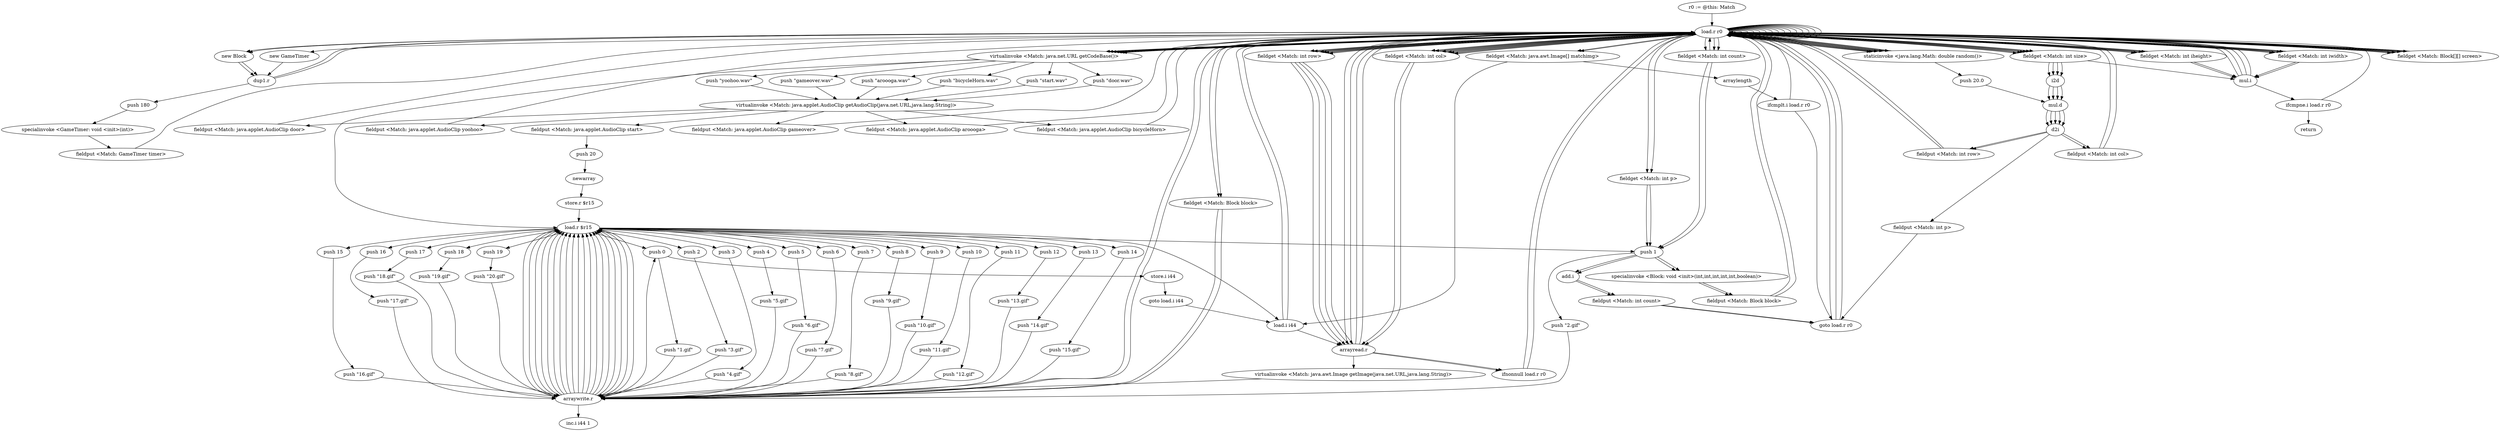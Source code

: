 digraph "" {
    "r0 := @this: Match"
    "load.r r0"
    "r0 := @this: Match"->"load.r r0";
    "new GameTimer"
    "load.r r0"->"new GameTimer";
    "dup1.r"
    "new GameTimer"->"dup1.r";
    "push 180"
    "dup1.r"->"push 180";
    "specialinvoke <GameTimer: void <init>(int)>"
    "push 180"->"specialinvoke <GameTimer: void <init>(int)>";
    "fieldput <Match: GameTimer timer>"
    "specialinvoke <GameTimer: void <init>(int)>"->"fieldput <Match: GameTimer timer>";
    "fieldput <Match: GameTimer timer>"->"load.r r0";
    "load.r r0"->"load.r r0";
    "load.r r0"->"load.r r0";
    "virtualinvoke <Match: java.net.URL getCodeBase()>"
    "load.r r0"->"virtualinvoke <Match: java.net.URL getCodeBase()>";
    "push \"door.wav\""
    "virtualinvoke <Match: java.net.URL getCodeBase()>"->"push \"door.wav\"";
    "virtualinvoke <Match: java.applet.AudioClip getAudioClip(java.net.URL,java.lang.String)>"
    "push \"door.wav\""->"virtualinvoke <Match: java.applet.AudioClip getAudioClip(java.net.URL,java.lang.String)>";
    "fieldput <Match: java.applet.AudioClip door>"
    "virtualinvoke <Match: java.applet.AudioClip getAudioClip(java.net.URL,java.lang.String)>"->"fieldput <Match: java.applet.AudioClip door>";
    "fieldput <Match: java.applet.AudioClip door>"->"load.r r0";
    "load.r r0"->"load.r r0";
    "load.r r0"->"load.r r0";
    "load.r r0"->"virtualinvoke <Match: java.net.URL getCodeBase()>";
    "push \"yoohoo.wav\""
    "virtualinvoke <Match: java.net.URL getCodeBase()>"->"push \"yoohoo.wav\"";
    "push \"yoohoo.wav\""->"virtualinvoke <Match: java.applet.AudioClip getAudioClip(java.net.URL,java.lang.String)>";
    "fieldput <Match: java.applet.AudioClip yoohoo>"
    "virtualinvoke <Match: java.applet.AudioClip getAudioClip(java.net.URL,java.lang.String)>"->"fieldput <Match: java.applet.AudioClip yoohoo>";
    "fieldput <Match: java.applet.AudioClip yoohoo>"->"load.r r0";
    "load.r r0"->"load.r r0";
    "load.r r0"->"load.r r0";
    "load.r r0"->"virtualinvoke <Match: java.net.URL getCodeBase()>";
    "push \"gameover.wav\""
    "virtualinvoke <Match: java.net.URL getCodeBase()>"->"push \"gameover.wav\"";
    "push \"gameover.wav\""->"virtualinvoke <Match: java.applet.AudioClip getAudioClip(java.net.URL,java.lang.String)>";
    "fieldput <Match: java.applet.AudioClip gameover>"
    "virtualinvoke <Match: java.applet.AudioClip getAudioClip(java.net.URL,java.lang.String)>"->"fieldput <Match: java.applet.AudioClip gameover>";
    "fieldput <Match: java.applet.AudioClip gameover>"->"load.r r0";
    "load.r r0"->"load.r r0";
    "load.r r0"->"load.r r0";
    "load.r r0"->"virtualinvoke <Match: java.net.URL getCodeBase()>";
    "push \"aroooga.wav\""
    "virtualinvoke <Match: java.net.URL getCodeBase()>"->"push \"aroooga.wav\"";
    "push \"aroooga.wav\""->"virtualinvoke <Match: java.applet.AudioClip getAudioClip(java.net.URL,java.lang.String)>";
    "fieldput <Match: java.applet.AudioClip aroooga>"
    "virtualinvoke <Match: java.applet.AudioClip getAudioClip(java.net.URL,java.lang.String)>"->"fieldput <Match: java.applet.AudioClip aroooga>";
    "fieldput <Match: java.applet.AudioClip aroooga>"->"load.r r0";
    "load.r r0"->"load.r r0";
    "load.r r0"->"load.r r0";
    "load.r r0"->"virtualinvoke <Match: java.net.URL getCodeBase()>";
    "push \"bicycleHorn.wav\""
    "virtualinvoke <Match: java.net.URL getCodeBase()>"->"push \"bicycleHorn.wav\"";
    "push \"bicycleHorn.wav\""->"virtualinvoke <Match: java.applet.AudioClip getAudioClip(java.net.URL,java.lang.String)>";
    "fieldput <Match: java.applet.AudioClip bicycleHorn>"
    "virtualinvoke <Match: java.applet.AudioClip getAudioClip(java.net.URL,java.lang.String)>"->"fieldput <Match: java.applet.AudioClip bicycleHorn>";
    "fieldput <Match: java.applet.AudioClip bicycleHorn>"->"load.r r0";
    "load.r r0"->"load.r r0";
    "load.r r0"->"load.r r0";
    "load.r r0"->"virtualinvoke <Match: java.net.URL getCodeBase()>";
    "push \"start.wav\""
    "virtualinvoke <Match: java.net.URL getCodeBase()>"->"push \"start.wav\"";
    "push \"start.wav\""->"virtualinvoke <Match: java.applet.AudioClip getAudioClip(java.net.URL,java.lang.String)>";
    "fieldput <Match: java.applet.AudioClip start>"
    "virtualinvoke <Match: java.applet.AudioClip getAudioClip(java.net.URL,java.lang.String)>"->"fieldput <Match: java.applet.AudioClip start>";
    "push 20"
    "fieldput <Match: java.applet.AudioClip start>"->"push 20";
    "newarray"
    "push 20"->"newarray";
    "store.r $r15"
    "newarray"->"store.r $r15";
    "load.r $r15"
    "store.r $r15"->"load.r $r15";
    "push 0"
    "load.r $r15"->"push 0";
    "push \"1.gif\""
    "push 0"->"push \"1.gif\"";
    "arraywrite.r"
    "push \"1.gif\""->"arraywrite.r";
    "arraywrite.r"->"load.r $r15";
    "push 1"
    "load.r $r15"->"push 1";
    "push \"2.gif\""
    "push 1"->"push \"2.gif\"";
    "push \"2.gif\""->"arraywrite.r";
    "arraywrite.r"->"load.r $r15";
    "push 2"
    "load.r $r15"->"push 2";
    "push \"3.gif\""
    "push 2"->"push \"3.gif\"";
    "push \"3.gif\""->"arraywrite.r";
    "arraywrite.r"->"load.r $r15";
    "push 3"
    "load.r $r15"->"push 3";
    "push \"4.gif\""
    "push 3"->"push \"4.gif\"";
    "push \"4.gif\""->"arraywrite.r";
    "arraywrite.r"->"load.r $r15";
    "push 4"
    "load.r $r15"->"push 4";
    "push \"5.gif\""
    "push 4"->"push \"5.gif\"";
    "push \"5.gif\""->"arraywrite.r";
    "arraywrite.r"->"load.r $r15";
    "push 5"
    "load.r $r15"->"push 5";
    "push \"6.gif\""
    "push 5"->"push \"6.gif\"";
    "push \"6.gif\""->"arraywrite.r";
    "arraywrite.r"->"load.r $r15";
    "push 6"
    "load.r $r15"->"push 6";
    "push \"7.gif\""
    "push 6"->"push \"7.gif\"";
    "push \"7.gif\""->"arraywrite.r";
    "arraywrite.r"->"load.r $r15";
    "push 7"
    "load.r $r15"->"push 7";
    "push \"8.gif\""
    "push 7"->"push \"8.gif\"";
    "push \"8.gif\""->"arraywrite.r";
    "arraywrite.r"->"load.r $r15";
    "push 8"
    "load.r $r15"->"push 8";
    "push \"9.gif\""
    "push 8"->"push \"9.gif\"";
    "push \"9.gif\""->"arraywrite.r";
    "arraywrite.r"->"load.r $r15";
    "push 9"
    "load.r $r15"->"push 9";
    "push \"10.gif\""
    "push 9"->"push \"10.gif\"";
    "push \"10.gif\""->"arraywrite.r";
    "arraywrite.r"->"load.r $r15";
    "push 10"
    "load.r $r15"->"push 10";
    "push \"11.gif\""
    "push 10"->"push \"11.gif\"";
    "push \"11.gif\""->"arraywrite.r";
    "arraywrite.r"->"load.r $r15";
    "push 11"
    "load.r $r15"->"push 11";
    "push \"12.gif\""
    "push 11"->"push \"12.gif\"";
    "push \"12.gif\""->"arraywrite.r";
    "arraywrite.r"->"load.r $r15";
    "push 12"
    "load.r $r15"->"push 12";
    "push \"13.gif\""
    "push 12"->"push \"13.gif\"";
    "push \"13.gif\""->"arraywrite.r";
    "arraywrite.r"->"load.r $r15";
    "push 13"
    "load.r $r15"->"push 13";
    "push \"14.gif\""
    "push 13"->"push \"14.gif\"";
    "push \"14.gif\""->"arraywrite.r";
    "arraywrite.r"->"load.r $r15";
    "push 14"
    "load.r $r15"->"push 14";
    "push \"15.gif\""
    "push 14"->"push \"15.gif\"";
    "push \"15.gif\""->"arraywrite.r";
    "arraywrite.r"->"load.r $r15";
    "push 15"
    "load.r $r15"->"push 15";
    "push \"16.gif\""
    "push 15"->"push \"16.gif\"";
    "push \"16.gif\""->"arraywrite.r";
    "arraywrite.r"->"load.r $r15";
    "push 16"
    "load.r $r15"->"push 16";
    "push \"17.gif\""
    "push 16"->"push \"17.gif\"";
    "push \"17.gif\""->"arraywrite.r";
    "arraywrite.r"->"load.r $r15";
    "push 17"
    "load.r $r15"->"push 17";
    "push \"18.gif\""
    "push 17"->"push \"18.gif\"";
    "push \"18.gif\""->"arraywrite.r";
    "arraywrite.r"->"load.r $r15";
    "push 18"
    "load.r $r15"->"push 18";
    "push \"19.gif\""
    "push 18"->"push \"19.gif\"";
    "push \"19.gif\""->"arraywrite.r";
    "arraywrite.r"->"load.r $r15";
    "push 19"
    "load.r $r15"->"push 19";
    "push \"20.gif\""
    "push 19"->"push \"20.gif\"";
    "push \"20.gif\""->"arraywrite.r";
    "arraywrite.r"->"push 0";
    "store.i i44"
    "push 0"->"store.i i44";
    "goto load.i i44"
    "store.i i44"->"goto load.i i44";
    "load.i i44"
    "goto load.i i44"->"load.i i44";
    "load.i i44"->"load.r r0";
    "fieldget <Match: java.awt.Image[] matchimg>"
    "load.r r0"->"fieldget <Match: java.awt.Image[] matchimg>";
    "arraylength"
    "fieldget <Match: java.awt.Image[] matchimg>"->"arraylength";
    "ifcmplt.i load.r r0"
    "arraylength"->"ifcmplt.i load.r r0";
    "goto load.r r0"
    "ifcmplt.i load.r r0"->"goto load.r r0";
    "goto load.r r0"->"load.r r0";
    "fieldget <Match: int count>"
    "load.r r0"->"fieldget <Match: int count>";
    "fieldget <Match: int count>"->"load.r r0";
    "fieldget <Match: int size>"
    "load.r r0"->"fieldget <Match: int size>";
    "fieldget <Match: int size>"->"load.r r0";
    "load.r r0"->"fieldget <Match: int size>";
    "mul.i"
    "fieldget <Match: int size>"->"mul.i";
    "ifcmpne.i load.r r0"
    "mul.i"->"ifcmpne.i load.r r0";
    "return"
    "ifcmpne.i load.r r0"->"return";
    "ifcmpne.i load.r r0"->"load.r r0";
    "staticinvoke <java.lang.Math: double random()>"
    "load.r r0"->"staticinvoke <java.lang.Math: double random()>";
    "push 20.0"
    "staticinvoke <java.lang.Math: double random()>"->"push 20.0";
    "mul.d"
    "push 20.0"->"mul.d";
    "d2i"
    "mul.d"->"d2i";
    "fieldput <Match: int p>"
    "d2i"->"fieldput <Match: int p>";
    "fieldput <Match: int p>"->"goto load.r r0";
    "goto load.r r0"->"load.r r0";
    "load.r r0"->"staticinvoke <java.lang.Math: double random()>";
    "staticinvoke <java.lang.Math: double random()>"->"load.r r0";
    "load.r r0"->"fieldget <Match: int size>";
    "i2d"
    "fieldget <Match: int size>"->"i2d";
    "i2d"->"mul.d";
    "mul.d"->"d2i";
    "fieldput <Match: int row>"
    "d2i"->"fieldput <Match: int row>";
    "fieldput <Match: int row>"->"load.r r0";
    "load.r r0"->"staticinvoke <java.lang.Math: double random()>";
    "staticinvoke <java.lang.Math: double random()>"->"load.r r0";
    "load.r r0"->"fieldget <Match: int size>";
    "fieldget <Match: int size>"->"i2d";
    "i2d"->"mul.d";
    "mul.d"->"d2i";
    "fieldput <Match: int col>"
    "d2i"->"fieldput <Match: int col>";
    "fieldput <Match: int col>"->"load.r r0";
    "fieldget <Match: Block[][] screen>"
    "load.r r0"->"fieldget <Match: Block[][] screen>";
    "fieldget <Match: Block[][] screen>"->"load.r r0";
    "fieldget <Match: int row>"
    "load.r r0"->"fieldget <Match: int row>";
    "arrayread.r"
    "fieldget <Match: int row>"->"arrayread.r";
    "arrayread.r"->"load.r r0";
    "fieldget <Match: int col>"
    "load.r r0"->"fieldget <Match: int col>";
    "fieldget <Match: int col>"->"arrayread.r";
    "ifnonnull load.r r0"
    "arrayread.r"->"ifnonnull load.r r0";
    "ifnonnull load.r r0"->"load.r r0";
    "new Block"
    "load.r r0"->"new Block";
    "new Block"->"dup1.r";
    "dup1.r"->"load.r r0";
    "load.r r0"->"fieldget <Match: int row>";
    "fieldget <Match: int row>"->"load.r r0";
    "fieldget <Match: int iwidth>"
    "load.r r0"->"fieldget <Match: int iwidth>";
    "fieldget <Match: int iwidth>"->"mul.i";
    "mul.i"->"load.r r0";
    "load.r r0"->"fieldget <Match: int col>";
    "fieldget <Match: int col>"->"load.r r0";
    "fieldget <Match: int iheight>"
    "load.r r0"->"fieldget <Match: int iheight>";
    "fieldget <Match: int iheight>"->"mul.i";
    "mul.i"->"load.r r0";
    "load.r r0"->"fieldget <Match: int iwidth>";
    "fieldget <Match: int iwidth>"->"load.r r0";
    "load.r r0"->"fieldget <Match: int iheight>";
    "fieldget <Match: int iheight>"->"load.r r0";
    "fieldget <Match: int p>"
    "load.r r0"->"fieldget <Match: int p>";
    "fieldget <Match: int p>"->"push 1";
    "specialinvoke <Block: void <init>(int,int,int,int,int,boolean)>"
    "push 1"->"specialinvoke <Block: void <init>(int,int,int,int,int,boolean)>";
    "fieldput <Match: Block block>"
    "specialinvoke <Block: void <init>(int,int,int,int,int,boolean)>"->"fieldput <Match: Block block>";
    "fieldput <Match: Block block>"->"load.r r0";
    "load.r r0"->"fieldget <Match: Block[][] screen>";
    "fieldget <Match: Block[][] screen>"->"load.r r0";
    "load.r r0"->"fieldget <Match: int row>";
    "fieldget <Match: int row>"->"arrayread.r";
    "arrayread.r"->"load.r r0";
    "load.r r0"->"fieldget <Match: int col>";
    "fieldget <Match: int col>"->"load.r r0";
    "fieldget <Match: Block block>"
    "load.r r0"->"fieldget <Match: Block block>";
    "fieldget <Match: Block block>"->"arraywrite.r";
    "arraywrite.r"->"load.r r0";
    "load.r r0"->"load.r r0";
    "load.r r0"->"fieldget <Match: int count>";
    "fieldget <Match: int count>"->"push 1";
    "add.i"
    "push 1"->"add.i";
    "fieldput <Match: int count>"
    "add.i"->"fieldput <Match: int count>";
    "fieldput <Match: int count>"->"goto load.r r0";
    "goto load.r r0"->"load.r r0";
    "load.r r0"->"staticinvoke <java.lang.Math: double random()>";
    "staticinvoke <java.lang.Math: double random()>"->"load.r r0";
    "load.r r0"->"fieldget <Match: int size>";
    "fieldget <Match: int size>"->"i2d";
    "i2d"->"mul.d";
    "mul.d"->"d2i";
    "d2i"->"fieldput <Match: int row>";
    "fieldput <Match: int row>"->"load.r r0";
    "load.r r0"->"staticinvoke <java.lang.Math: double random()>";
    "staticinvoke <java.lang.Math: double random()>"->"load.r r0";
    "load.r r0"->"fieldget <Match: int size>";
    "fieldget <Match: int size>"->"i2d";
    "i2d"->"mul.d";
    "mul.d"->"d2i";
    "d2i"->"fieldput <Match: int col>";
    "fieldput <Match: int col>"->"load.r r0";
    "load.r r0"->"fieldget <Match: Block[][] screen>";
    "fieldget <Match: Block[][] screen>"->"load.r r0";
    "load.r r0"->"fieldget <Match: int row>";
    "fieldget <Match: int row>"->"arrayread.r";
    "arrayread.r"->"load.r r0";
    "load.r r0"->"fieldget <Match: int col>";
    "fieldget <Match: int col>"->"arrayread.r";
    "arrayread.r"->"ifnonnull load.r r0";
    "ifnonnull load.r r0"->"load.r r0";
    "load.r r0"->"new Block";
    "new Block"->"dup1.r";
    "dup1.r"->"load.r r0";
    "load.r r0"->"fieldget <Match: int row>";
    "fieldget <Match: int row>"->"load.r r0";
    "load.r r0"->"fieldget <Match: int iwidth>";
    "fieldget <Match: int iwidth>"->"mul.i";
    "mul.i"->"load.r r0";
    "load.r r0"->"fieldget <Match: int col>";
    "fieldget <Match: int col>"->"load.r r0";
    "load.r r0"->"fieldget <Match: int iheight>";
    "fieldget <Match: int iheight>"->"mul.i";
    "mul.i"->"load.r r0";
    "load.r r0"->"fieldget <Match: int iwidth>";
    "fieldget <Match: int iwidth>"->"load.r r0";
    "load.r r0"->"fieldget <Match: int iheight>";
    "fieldget <Match: int iheight>"->"load.r r0";
    "load.r r0"->"fieldget <Match: int p>";
    "fieldget <Match: int p>"->"push 1";
    "push 1"->"specialinvoke <Block: void <init>(int,int,int,int,int,boolean)>";
    "specialinvoke <Block: void <init>(int,int,int,int,int,boolean)>"->"fieldput <Match: Block block>";
    "fieldput <Match: Block block>"->"load.r r0";
    "load.r r0"->"fieldget <Match: Block[][] screen>";
    "fieldget <Match: Block[][] screen>"->"load.r r0";
    "load.r r0"->"fieldget <Match: int row>";
    "fieldget <Match: int row>"->"arrayread.r";
    "arrayread.r"->"load.r r0";
    "load.r r0"->"fieldget <Match: int col>";
    "fieldget <Match: int col>"->"load.r r0";
    "load.r r0"->"fieldget <Match: Block block>";
    "fieldget <Match: Block block>"->"arraywrite.r";
    "arraywrite.r"->"load.r r0";
    "load.r r0"->"load.r r0";
    "load.r r0"->"fieldget <Match: int count>";
    "fieldget <Match: int count>"->"push 1";
    "push 1"->"add.i";
    "add.i"->"fieldput <Match: int count>";
    "fieldput <Match: int count>"->"goto load.r r0";
    "ifcmplt.i load.r r0"->"load.r r0";
    "load.r r0"->"fieldget <Match: java.awt.Image[] matchimg>";
    "fieldget <Match: java.awt.Image[] matchimg>"->"load.i i44";
    "load.i i44"->"load.r r0";
    "load.r r0"->"load.r r0";
    "load.r r0"->"virtualinvoke <Match: java.net.URL getCodeBase()>";
    "virtualinvoke <Match: java.net.URL getCodeBase()>"->"load.r $r15";
    "load.r $r15"->"load.i i44";
    "load.i i44"->"arrayread.r";
    "virtualinvoke <Match: java.awt.Image getImage(java.net.URL,java.lang.String)>"
    "arrayread.r"->"virtualinvoke <Match: java.awt.Image getImage(java.net.URL,java.lang.String)>";
    "virtualinvoke <Match: java.awt.Image getImage(java.net.URL,java.lang.String)>"->"arraywrite.r";
    "inc.i i44 1"
    "arraywrite.r"->"inc.i i44 1";
}
